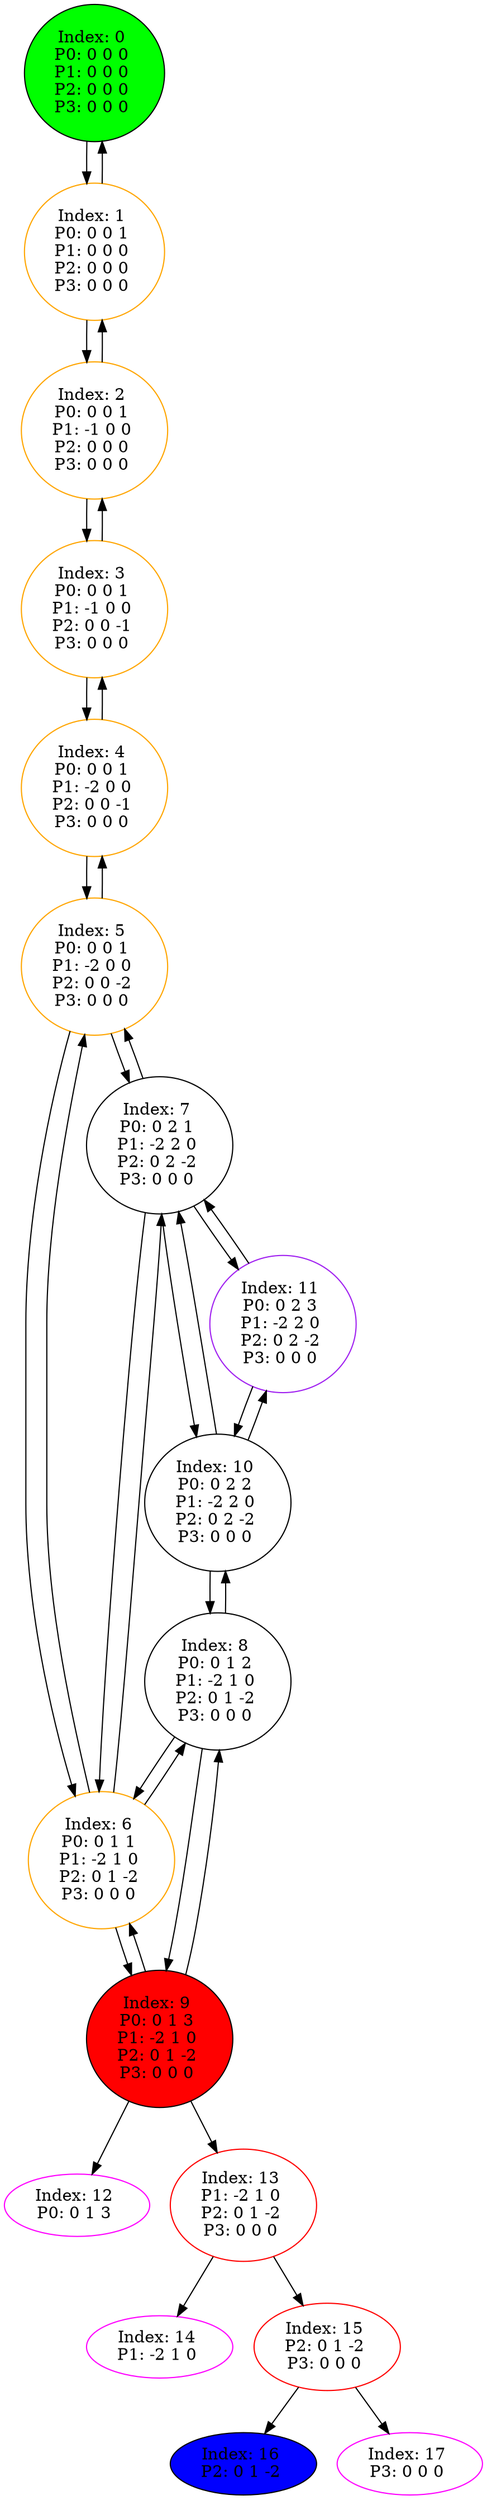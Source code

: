 digraph G {
color = "black"
0[label = "Index: 0 
P0: 0 0 0 
P1: 0 0 0 
P2: 0 0 0 
P3: 0 0 0 
", style="filled", fillcolor = "green"]
1[label = "Index: 1 
P0: 0 0 1 
P1: 0 0 0 
P2: 0 0 0 
P3: 0 0 0 
", color = "orange"]
2[label = "Index: 2 
P0: 0 0 1 
P1: -1 0 0 
P2: 0 0 0 
P3: 0 0 0 
", color = "orange"]
3[label = "Index: 3 
P0: 0 0 1 
P1: -1 0 0 
P2: 0 0 -1 
P3: 0 0 0 
", color = "orange"]
4[label = "Index: 4 
P0: 0 0 1 
P1: -2 0 0 
P2: 0 0 -1 
P3: 0 0 0 
", color = "orange"]
5[label = "Index: 5 
P0: 0 0 1 
P1: -2 0 0 
P2: 0 0 -2 
P3: 0 0 0 
", color = "orange"]
6[label = "Index: 6 
P0: 0 1 1 
P1: -2 1 0 
P2: 0 1 -2 
P3: 0 0 0 
", color = "orange"]
7[label = "Index: 7 
P0: 0 2 1 
P1: -2 2 0 
P2: 0 2 -2 
P3: 0 0 0 
"]
8[label = "Index: 8 
P0: 0 1 2 
P1: -2 1 0 
P2: 0 1 -2 
P3: 0 0 0 
"]
9[label = "Index: 9 
P0: 0 1 3 
P1: -2 1 0 
P2: 0 1 -2 
P3: 0 0 0 
", style="filled", fillcolor = "red"]
10[label = "Index: 10 
P0: 0 2 2 
P1: -2 2 0 
P2: 0 2 -2 
P3: 0 0 0 
"]
11[label = "Index: 11 
P0: 0 2 3 
P1: -2 2 0 
P2: 0 2 -2 
P3: 0 0 0 
", color = "purple"]
12[label = "Index: 12 
P0: 0 1 3 
", color = "fuchsia"]
13[label = "Index: 13 
P1: -2 1 0 
P2: 0 1 -2 
P3: 0 0 0 
", color = "red"]
14[label = "Index: 14 
P1: -2 1 0 
", color = "fuchsia"]
15[label = "Index: 15 
P2: 0 1 -2 
P3: 0 0 0 
", color = "red"]
16[label = "Index: 16 
P2: 0 1 -2 
", style="filled", fillcolor = "blue"]
17[label = "Index: 17 
P3: 0 0 0 
", color = "fuchsia"]
0 -> 1

1 -> 0
1 -> 2

2 -> 1
2 -> 3

3 -> 2
3 -> 4

4 -> 3
4 -> 5

5 -> 4
5 -> 6
5 -> 7

6 -> 5
6 -> 8
6 -> 9
6 -> 7

7 -> 5
7 -> 6
7 -> 10
7 -> 11

8 -> 6
8 -> 9
8 -> 10

9 -> 6
9 -> 8
9 -> 13
9 -> 12

10 -> 7
10 -> 8
10 -> 11

11 -> 7
11 -> 10

13 -> 15
13 -> 14

15 -> 17
15 -> 16

}
